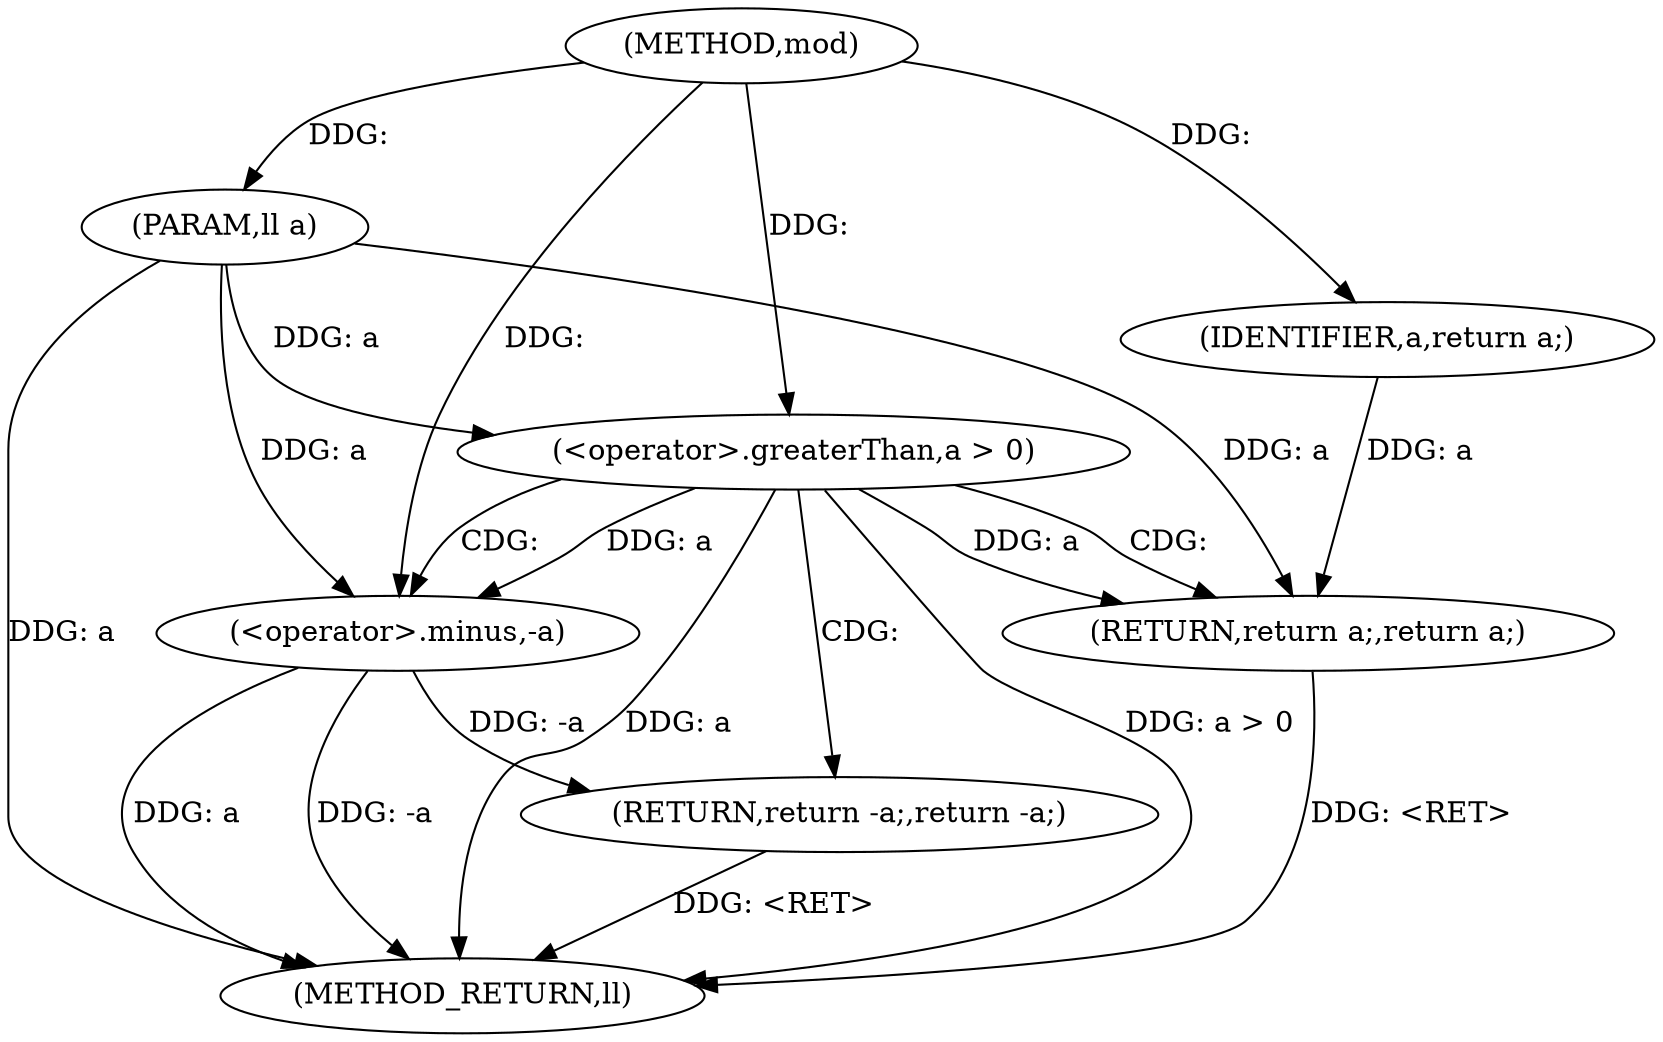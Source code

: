 digraph "mod" {  
"1000151" [label = "(METHOD,mod)" ]
"1000166" [label = "(METHOD_RETURN,ll)" ]
"1000152" [label = "(PARAM,ll a)" ]
"1000155" [label = "(<operator>.greaterThan,a > 0)" ]
"1000159" [label = "(RETURN,return a;,return a;)" ]
"1000160" [label = "(IDENTIFIER,a,return a;)" ]
"1000163" [label = "(RETURN,return -a;,return -a;)" ]
"1000164" [label = "(<operator>.minus,-a)" ]
  "1000152" -> "1000166"  [ label = "DDG: a"] 
  "1000155" -> "1000166"  [ label = "DDG: a"] 
  "1000155" -> "1000166"  [ label = "DDG: a > 0"] 
  "1000164" -> "1000166"  [ label = "DDG: a"] 
  "1000164" -> "1000166"  [ label = "DDG: -a"] 
  "1000163" -> "1000166"  [ label = "DDG: <RET>"] 
  "1000159" -> "1000166"  [ label = "DDG: <RET>"] 
  "1000151" -> "1000152"  [ label = "DDG: "] 
  "1000152" -> "1000155"  [ label = "DDG: a"] 
  "1000151" -> "1000155"  [ label = "DDG: "] 
  "1000160" -> "1000159"  [ label = "DDG: a"] 
  "1000155" -> "1000159"  [ label = "DDG: a"] 
  "1000152" -> "1000159"  [ label = "DDG: a"] 
  "1000151" -> "1000160"  [ label = "DDG: "] 
  "1000164" -> "1000163"  [ label = "DDG: -a"] 
  "1000155" -> "1000164"  [ label = "DDG: a"] 
  "1000152" -> "1000164"  [ label = "DDG: a"] 
  "1000151" -> "1000164"  [ label = "DDG: "] 
  "1000155" -> "1000163"  [ label = "CDG: "] 
  "1000155" -> "1000164"  [ label = "CDG: "] 
  "1000155" -> "1000159"  [ label = "CDG: "] 
}
